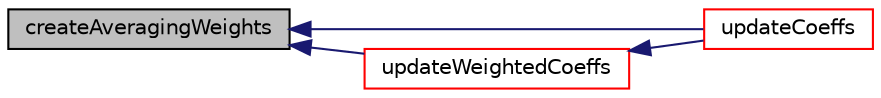 digraph "createAveragingWeights"
{
  bgcolor="transparent";
  edge [fontname="Helvetica",fontsize="10",labelfontname="Helvetica",labelfontsize="10"];
  node [fontname="Helvetica",fontsize="10",shape=record];
  rankdir="LR";
  Node1295 [label="createAveragingWeights",height=0.2,width=0.4,color="black", fillcolor="grey75", style="filled", fontcolor="black"];
  Node1295 -> Node1296 [dir="back",color="midnightblue",fontsize="10",style="solid",fontname="Helvetica"];
  Node1296 [label="updateCoeffs",height=0.2,width=0.4,color="red",URL="$a32129.html#a7e24eafac629d3733181cd942d4c902f",tooltip="Update the coefficients associated with the patch field. "];
  Node1295 -> Node1298 [dir="back",color="midnightblue",fontsize="10",style="solid",fontname="Helvetica"];
  Node1298 [label="updateWeightedCoeffs",height=0.2,width=0.4,color="red",URL="$a32129.html#abdb19742355ced144cd0033d4c5b1e35",tooltip="Update the coefficients associated with the patch field. "];
  Node1298 -> Node1296 [dir="back",color="midnightblue",fontsize="10",style="solid",fontname="Helvetica"];
}
